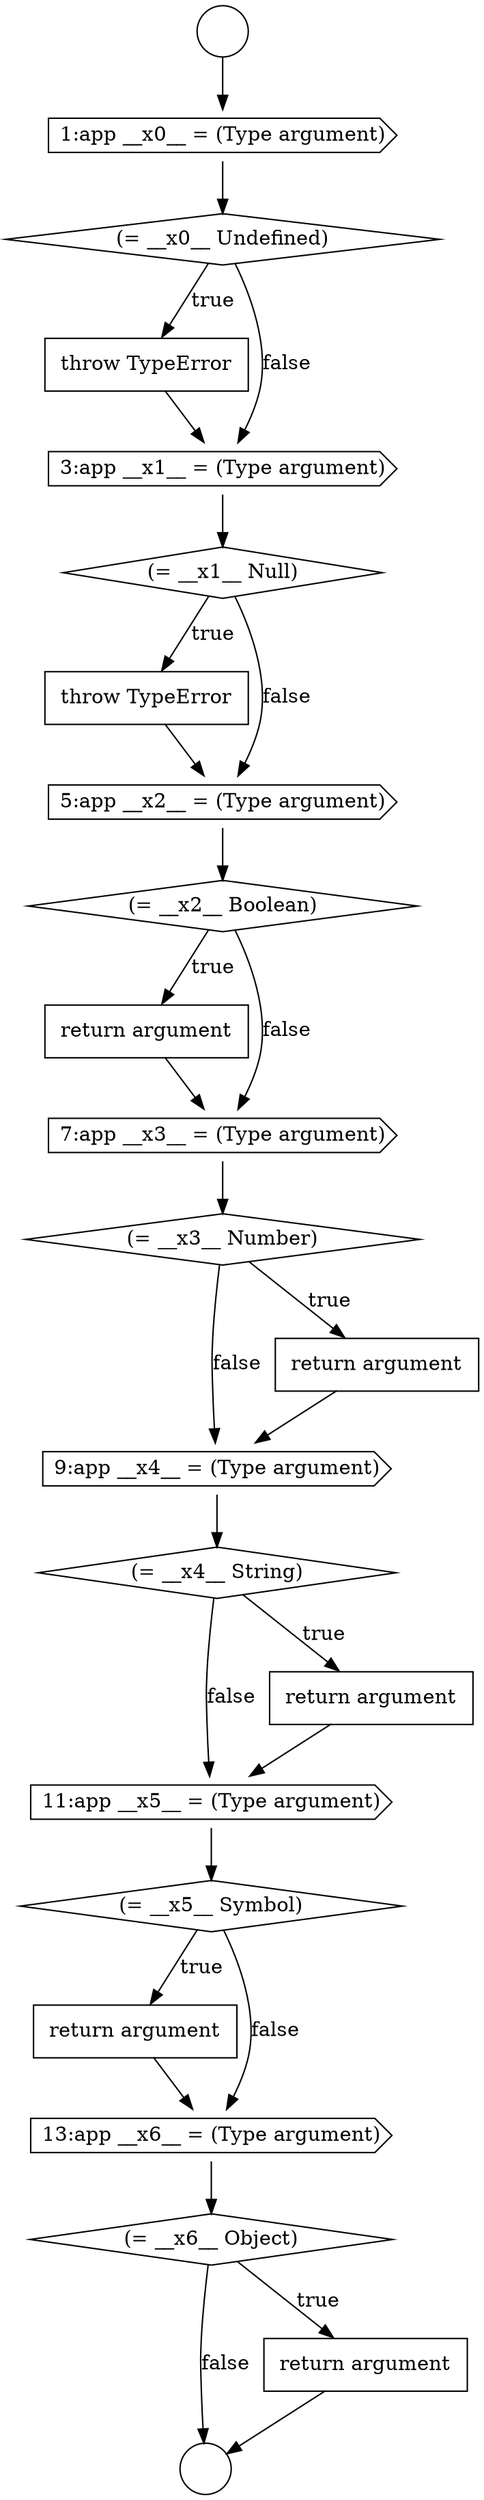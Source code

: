 digraph {
  node19860 [shape=cds, label=<<font color="black">1:app __x0__ = (Type argument)</font>> color="black" fillcolor="white" style=filled]
  node19868 [shape=none, margin=0, label=<<font color="black">
    <table border="0" cellborder="1" cellspacing="0" cellpadding="10">
      <tr><td align="left">return argument</td></tr>
    </table>
  </font>> color="black" fillcolor="white" style=filled]
  node19872 [shape=cds, label=<<font color="black">9:app __x4__ = (Type argument)</font>> color="black" fillcolor="white" style=filled]
  node19864 [shape=diamond, label=<<font color="black">(= __x1__ Null)</font>> color="black" fillcolor="white" style=filled]
  node19861 [shape=diamond, label=<<font color="black">(= __x0__ Undefined)</font>> color="black" fillcolor="white" style=filled]
  node19858 [shape=circle label=" " color="black" fillcolor="white" style=filled]
  node19875 [shape=cds, label=<<font color="black">11:app __x5__ = (Type argument)</font>> color="black" fillcolor="white" style=filled]
  node19870 [shape=diamond, label=<<font color="black">(= __x3__ Number)</font>> color="black" fillcolor="white" style=filled]
  node19862 [shape=none, margin=0, label=<<font color="black">
    <table border="0" cellborder="1" cellspacing="0" cellpadding="10">
      <tr><td align="left">throw TypeError</td></tr>
    </table>
  </font>> color="black" fillcolor="white" style=filled]
  node19859 [shape=circle label=" " color="black" fillcolor="white" style=filled]
  node19876 [shape=diamond, label=<<font color="black">(= __x5__ Symbol)</font>> color="black" fillcolor="white" style=filled]
  node19869 [shape=cds, label=<<font color="black">7:app __x3__ = (Type argument)</font>> color="black" fillcolor="white" style=filled]
  node19865 [shape=none, margin=0, label=<<font color="black">
    <table border="0" cellborder="1" cellspacing="0" cellpadding="10">
      <tr><td align="left">throw TypeError</td></tr>
    </table>
  </font>> color="black" fillcolor="white" style=filled]
  node19873 [shape=diamond, label=<<font color="black">(= __x4__ String)</font>> color="black" fillcolor="white" style=filled]
  node19863 [shape=cds, label=<<font color="black">3:app __x1__ = (Type argument)</font>> color="black" fillcolor="white" style=filled]
  node19877 [shape=none, margin=0, label=<<font color="black">
    <table border="0" cellborder="1" cellspacing="0" cellpadding="10">
      <tr><td align="left">return argument</td></tr>
    </table>
  </font>> color="black" fillcolor="white" style=filled]
  node19874 [shape=none, margin=0, label=<<font color="black">
    <table border="0" cellborder="1" cellspacing="0" cellpadding="10">
      <tr><td align="left">return argument</td></tr>
    </table>
  </font>> color="black" fillcolor="white" style=filled]
  node19879 [shape=diamond, label=<<font color="black">(= __x6__ Object)</font>> color="black" fillcolor="white" style=filled]
  node19867 [shape=diamond, label=<<font color="black">(= __x2__ Boolean)</font>> color="black" fillcolor="white" style=filled]
  node19878 [shape=cds, label=<<font color="black">13:app __x6__ = (Type argument)</font>> color="black" fillcolor="white" style=filled]
  node19871 [shape=none, margin=0, label=<<font color="black">
    <table border="0" cellborder="1" cellspacing="0" cellpadding="10">
      <tr><td align="left">return argument</td></tr>
    </table>
  </font>> color="black" fillcolor="white" style=filled]
  node19866 [shape=cds, label=<<font color="black">5:app __x2__ = (Type argument)</font>> color="black" fillcolor="white" style=filled]
  node19880 [shape=none, margin=0, label=<<font color="black">
    <table border="0" cellborder="1" cellspacing="0" cellpadding="10">
      <tr><td align="left">return argument</td></tr>
    </table>
  </font>> color="black" fillcolor="white" style=filled]
  node19873 -> node19874 [label=<<font color="black">true</font>> color="black"]
  node19873 -> node19875 [label=<<font color="black">false</font>> color="black"]
  node19864 -> node19865 [label=<<font color="black">true</font>> color="black"]
  node19864 -> node19866 [label=<<font color="black">false</font>> color="black"]
  node19866 -> node19867 [ color="black"]
  node19861 -> node19862 [label=<<font color="black">true</font>> color="black"]
  node19861 -> node19863 [label=<<font color="black">false</font>> color="black"]
  node19868 -> node19869 [ color="black"]
  node19872 -> node19873 [ color="black"]
  node19878 -> node19879 [ color="black"]
  node19880 -> node19859 [ color="black"]
  node19877 -> node19878 [ color="black"]
  node19867 -> node19868 [label=<<font color="black">true</font>> color="black"]
  node19867 -> node19869 [label=<<font color="black">false</font>> color="black"]
  node19860 -> node19861 [ color="black"]
  node19874 -> node19875 [ color="black"]
  node19875 -> node19876 [ color="black"]
  node19876 -> node19877 [label=<<font color="black">true</font>> color="black"]
  node19876 -> node19878 [label=<<font color="black">false</font>> color="black"]
  node19870 -> node19871 [label=<<font color="black">true</font>> color="black"]
  node19870 -> node19872 [label=<<font color="black">false</font>> color="black"]
  node19858 -> node19860 [ color="black"]
  node19863 -> node19864 [ color="black"]
  node19871 -> node19872 [ color="black"]
  node19865 -> node19866 [ color="black"]
  node19862 -> node19863 [ color="black"]
  node19869 -> node19870 [ color="black"]
  node19879 -> node19880 [label=<<font color="black">true</font>> color="black"]
  node19879 -> node19859 [label=<<font color="black">false</font>> color="black"]
}
